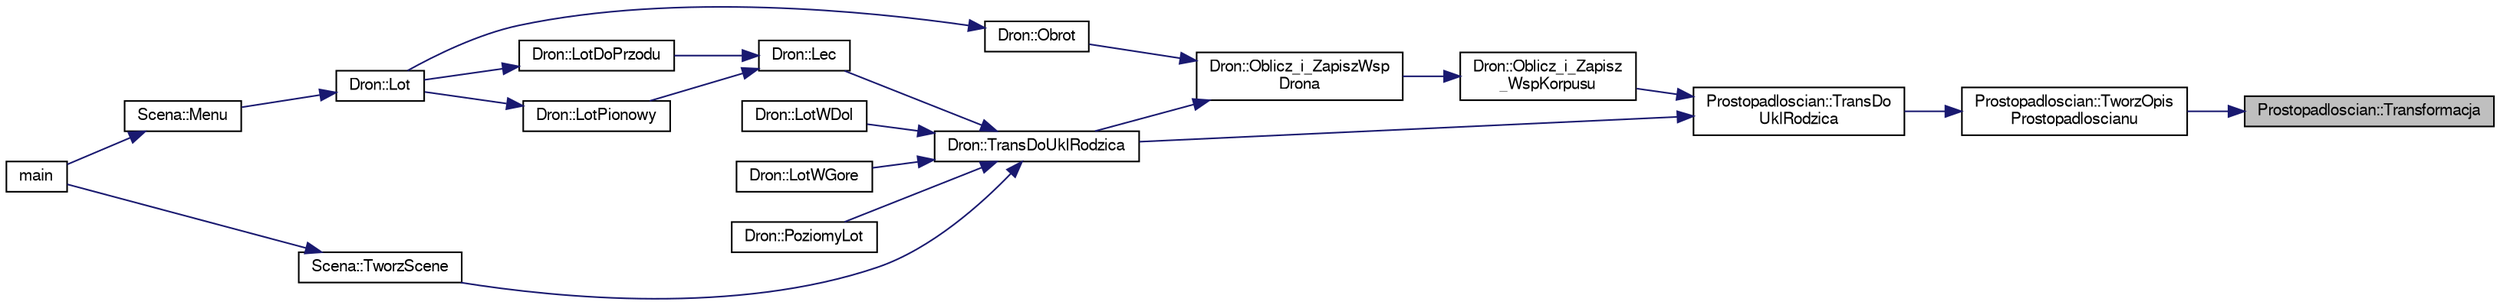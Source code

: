 digraph "Prostopadloscian::Transformacja"
{
 // LATEX_PDF_SIZE
  edge [fontname="FreeSans",fontsize="10",labelfontname="FreeSans",labelfontsize="10"];
  node [fontname="FreeSans",fontsize="10",shape=record];
  rankdir="RL";
  Node1 [label="Prostopadloscian::Transformacja",height=0.2,width=0.4,color="black", fillcolor="grey75", style="filled", fontcolor="black",tooltip="Metoda transformujaca prostopadloscia."];
  Node1 -> Node2 [dir="back",color="midnightblue",fontsize="10",style="solid",fontname="FreeSans"];
  Node2 [label="Prostopadloscian::TworzOpis\lProstopadloscianu",height=0.2,width=0.4,color="black", fillcolor="white", style="filled",URL="$a00130.html#a8f37c33d08de805c7855b66fe46e901a",tooltip="Metoda tworzaca opis prostopadloscianu."];
  Node2 -> Node3 [dir="back",color="midnightblue",fontsize="10",style="solid",fontname="FreeSans"];
  Node3 [label="Prostopadloscian::TransDo\lUklRodzica",height=0.2,width=0.4,color="black", fillcolor="white", style="filled",URL="$a00130.html#a97065b4375d19d6f2bee4a610a425b4e",tooltip="Metoda przesuwajaca Prostopadloscian wzgledem Drona."];
  Node3 -> Node4 [dir="back",color="midnightblue",fontsize="10",style="solid",fontname="FreeSans"];
  Node4 [label="Dron::Oblicz_i_Zapisz\l_WspKorpusu",height=0.2,width=0.4,color="black", fillcolor="white", style="filled",URL="$a00106.html#ae1fb7dd84aff0aee71199ab6e2ee2949",tooltip="Obliczajaca wspolrzedne korpusu drona."];
  Node4 -> Node5 [dir="back",color="midnightblue",fontsize="10",style="solid",fontname="FreeSans"];
  Node5 [label="Dron::Oblicz_i_ZapiszWsp\lDrona",height=0.2,width=0.4,color="black", fillcolor="white", style="filled",URL="$a00106.html#a9cea5ba789e3ac0961846a77d909b552",tooltip="Metoda zapisujaca polozenie poszczegolnych wierzcholkow."];
  Node5 -> Node6 [dir="back",color="midnightblue",fontsize="10",style="solid",fontname="FreeSans"];
  Node6 [label="Dron::Obrot",height=0.2,width=0.4,color="black", fillcolor="white", style="filled",URL="$a00106.html#a25f42d02fc5b27f30e872d444ffb5230",tooltip="Metoda realizujaca obrot drona COS JEST NIE TAK."];
  Node6 -> Node7 [dir="back",color="midnightblue",fontsize="10",style="solid",fontname="FreeSans"];
  Node7 [label="Dron::Lot",height=0.2,width=0.4,color="black", fillcolor="white", style="filled",URL="$a00106.html#a904f1ed9e3a3298a7e85619260de5a1f",tooltip="Metoda realizujaca cala animacje lotu drona."];
  Node7 -> Node8 [dir="back",color="midnightblue",fontsize="10",style="solid",fontname="FreeSans"];
  Node8 [label="Scena::Menu",height=0.2,width=0.4,color="black", fillcolor="white", style="filled",URL="$a00134.html#aba5cd9be3daabe70b47768fb56d9484f",tooltip="Metody obslugujace dzialanie sceny."];
  Node8 -> Node9 [dir="back",color="midnightblue",fontsize="10",style="solid",fontname="FreeSans"];
  Node9 [label="main",height=0.2,width=0.4,color="black", fillcolor="white", style="filled",URL="$a00077.html#ae66f6b31b5ad750f1fe042a706a4e3d4",tooltip=" "];
  Node5 -> Node10 [dir="back",color="midnightblue",fontsize="10",style="solid",fontname="FreeSans"];
  Node10 [label="Dron::TransDoUklRodzica",height=0.2,width=0.4,color="black", fillcolor="white", style="filled",URL="$a00106.html#aa0e058c1c55a73cccb4098d2b02bba27",tooltip="Metoda transformujaca."];
  Node10 -> Node11 [dir="back",color="midnightblue",fontsize="10",style="solid",fontname="FreeSans"];
  Node11 [label="Dron::Lec",height=0.2,width=0.4,color="black", fillcolor="white", style="filled",URL="$a00106.html#a73e0a729daf06e3a66eb1d3484b3433d",tooltip="nowe metody realizujace lot"];
  Node11 -> Node12 [dir="back",color="midnightblue",fontsize="10",style="solid",fontname="FreeSans"];
  Node12 [label="Dron::LotDoPrzodu",height=0.2,width=0.4,color="black", fillcolor="white", style="filled",URL="$a00106.html#a09b0c45f6b8e6642a231744656e52db9",tooltip="Metoda realizujaca lot do przodu drona."];
  Node12 -> Node7 [dir="back",color="midnightblue",fontsize="10",style="solid",fontname="FreeSans"];
  Node11 -> Node13 [dir="back",color="midnightblue",fontsize="10",style="solid",fontname="FreeSans"];
  Node13 [label="Dron::LotPionowy",height=0.2,width=0.4,color="black", fillcolor="white", style="filled",URL="$a00106.html#a86d7fab7b926930274de0ee8eebbb0f0",tooltip=" "];
  Node13 -> Node7 [dir="back",color="midnightblue",fontsize="10",style="solid",fontname="FreeSans"];
  Node10 -> Node14 [dir="back",color="midnightblue",fontsize="10",style="solid",fontname="FreeSans"];
  Node14 [label="Dron::LotWDol",height=0.2,width=0.4,color="black", fillcolor="white", style="filled",URL="$a00106.html#a377c3c7c4d1775ce4041fcd8756c73e0",tooltip="Metoda realizujaca animujace opadania drona."];
  Node10 -> Node15 [dir="back",color="midnightblue",fontsize="10",style="solid",fontname="FreeSans"];
  Node15 [label="Dron::LotWGore",height=0.2,width=0.4,color="black", fillcolor="white", style="filled",URL="$a00106.html#a185638c36a312f1b6cf9f85d3a6d7a25",tooltip="Metody Animujace ruch drona."];
  Node10 -> Node16 [dir="back",color="midnightblue",fontsize="10",style="solid",fontname="FreeSans"];
  Node16 [label="Dron::PoziomyLot",height=0.2,width=0.4,color="black", fillcolor="white", style="filled",URL="$a00106.html#a2a9e379826745a478b3a57638f9496b4",tooltip="Metoda realizujaca animujace unoszenie drona."];
  Node10 -> Node17 [dir="back",color="midnightblue",fontsize="10",style="solid",fontname="FreeSans"];
  Node17 [label="Scena::TworzScene",height=0.2,width=0.4,color="black", fillcolor="white", style="filled",URL="$a00134.html#aeca659dd59433366298ce1a828208d62",tooltip="Metoda tworzaca uklad sceny."];
  Node17 -> Node9 [dir="back",color="midnightblue",fontsize="10",style="solid",fontname="FreeSans"];
  Node3 -> Node10 [dir="back",color="midnightblue",fontsize="10",style="solid",fontname="FreeSans"];
}
